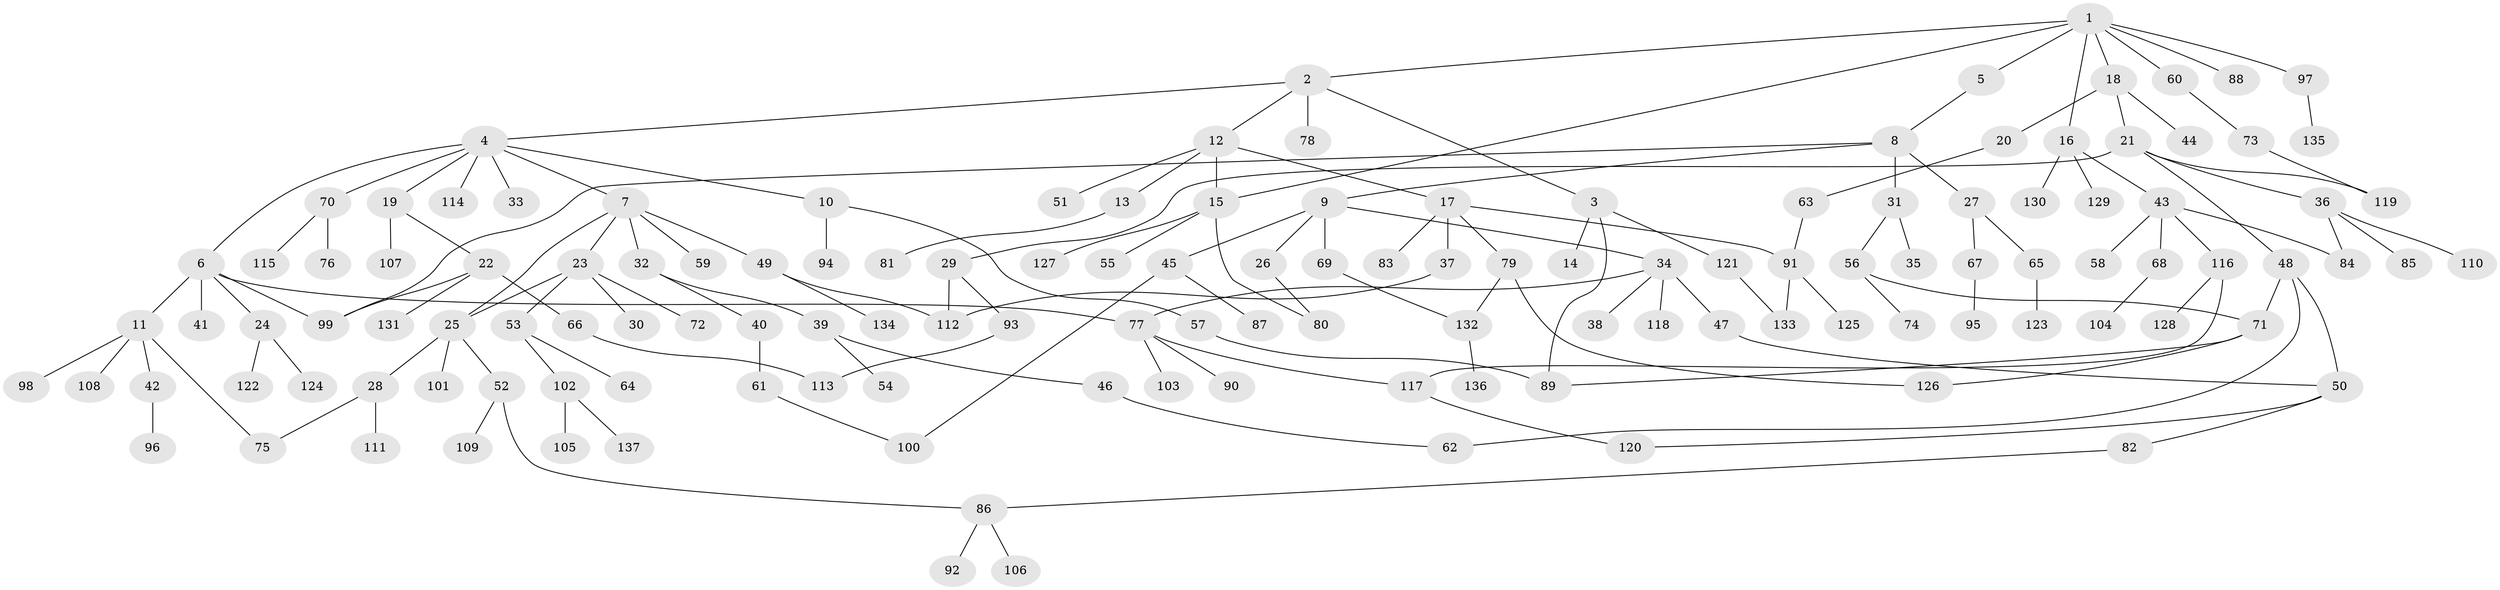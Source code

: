 // Generated by graph-tools (version 1.1) at 2025/10/02/27/25 16:10:51]
// undirected, 137 vertices, 161 edges
graph export_dot {
graph [start="1"]
  node [color=gray90,style=filled];
  1;
  2;
  3;
  4;
  5;
  6;
  7;
  8;
  9;
  10;
  11;
  12;
  13;
  14;
  15;
  16;
  17;
  18;
  19;
  20;
  21;
  22;
  23;
  24;
  25;
  26;
  27;
  28;
  29;
  30;
  31;
  32;
  33;
  34;
  35;
  36;
  37;
  38;
  39;
  40;
  41;
  42;
  43;
  44;
  45;
  46;
  47;
  48;
  49;
  50;
  51;
  52;
  53;
  54;
  55;
  56;
  57;
  58;
  59;
  60;
  61;
  62;
  63;
  64;
  65;
  66;
  67;
  68;
  69;
  70;
  71;
  72;
  73;
  74;
  75;
  76;
  77;
  78;
  79;
  80;
  81;
  82;
  83;
  84;
  85;
  86;
  87;
  88;
  89;
  90;
  91;
  92;
  93;
  94;
  95;
  96;
  97;
  98;
  99;
  100;
  101;
  102;
  103;
  104;
  105;
  106;
  107;
  108;
  109;
  110;
  111;
  112;
  113;
  114;
  115;
  116;
  117;
  118;
  119;
  120;
  121;
  122;
  123;
  124;
  125;
  126;
  127;
  128;
  129;
  130;
  131;
  132;
  133;
  134;
  135;
  136;
  137;
  1 -- 2;
  1 -- 5;
  1 -- 16;
  1 -- 18;
  1 -- 60;
  1 -- 88;
  1 -- 97;
  1 -- 15;
  2 -- 3;
  2 -- 4;
  2 -- 12;
  2 -- 78;
  3 -- 14;
  3 -- 121;
  3 -- 89;
  4 -- 6;
  4 -- 7;
  4 -- 10;
  4 -- 19;
  4 -- 33;
  4 -- 70;
  4 -- 114;
  5 -- 8;
  6 -- 11;
  6 -- 24;
  6 -- 41;
  6 -- 77;
  6 -- 99;
  7 -- 23;
  7 -- 25;
  7 -- 32;
  7 -- 49;
  7 -- 59;
  8 -- 9;
  8 -- 27;
  8 -- 31;
  8 -- 99;
  9 -- 26;
  9 -- 34;
  9 -- 45;
  9 -- 69;
  10 -- 57;
  10 -- 94;
  11 -- 42;
  11 -- 98;
  11 -- 108;
  11 -- 75;
  12 -- 13;
  12 -- 15;
  12 -- 17;
  12 -- 51;
  13 -- 81;
  15 -- 55;
  15 -- 127;
  15 -- 80;
  16 -- 43;
  16 -- 129;
  16 -- 130;
  17 -- 37;
  17 -- 79;
  17 -- 83;
  17 -- 91;
  18 -- 20;
  18 -- 21;
  18 -- 44;
  19 -- 22;
  19 -- 107;
  20 -- 63;
  21 -- 29;
  21 -- 36;
  21 -- 48;
  21 -- 119;
  22 -- 66;
  22 -- 131;
  22 -- 99;
  23 -- 30;
  23 -- 53;
  23 -- 72;
  23 -- 25;
  24 -- 122;
  24 -- 124;
  25 -- 28;
  25 -- 52;
  25 -- 101;
  26 -- 80;
  27 -- 65;
  27 -- 67;
  28 -- 75;
  28 -- 111;
  29 -- 93;
  29 -- 112;
  31 -- 35;
  31 -- 56;
  32 -- 39;
  32 -- 40;
  34 -- 38;
  34 -- 47;
  34 -- 118;
  34 -- 77;
  36 -- 84;
  36 -- 85;
  36 -- 110;
  37 -- 112;
  39 -- 46;
  39 -- 54;
  40 -- 61;
  42 -- 96;
  43 -- 58;
  43 -- 68;
  43 -- 116;
  43 -- 84;
  45 -- 87;
  45 -- 100;
  46 -- 62;
  47 -- 50;
  48 -- 50;
  48 -- 71;
  48 -- 62;
  49 -- 112;
  49 -- 134;
  50 -- 82;
  50 -- 120;
  52 -- 86;
  52 -- 109;
  53 -- 64;
  53 -- 102;
  56 -- 74;
  56 -- 71;
  57 -- 89;
  60 -- 73;
  61 -- 100;
  63 -- 91;
  65 -- 123;
  66 -- 113;
  67 -- 95;
  68 -- 104;
  69 -- 132;
  70 -- 76;
  70 -- 115;
  71 -- 126;
  71 -- 89;
  73 -- 119;
  77 -- 90;
  77 -- 103;
  77 -- 117;
  79 -- 132;
  79 -- 126;
  82 -- 86;
  86 -- 92;
  86 -- 106;
  91 -- 125;
  91 -- 133;
  93 -- 113;
  97 -- 135;
  102 -- 105;
  102 -- 137;
  116 -- 128;
  116 -- 117;
  117 -- 120;
  121 -- 133;
  132 -- 136;
}
